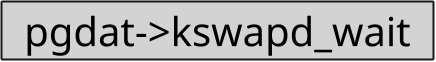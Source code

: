 @startuml

skinparam ComponentStyle rectangle
hide stereotype
scale 1/5
skinparam RoundCorner 100

skinparam Component {
    FontSize 200
    FontColor black
    RoundCorner 10
    BorderThickness 10
    BackgroundColor LightGrey
    BorderThickness<<text>> 0
    BackgroundColor<<text>> transparent
    FontColor<<box>> transparent
}

component "  pgdat->kswapd_wait  " as cp

@enduml

